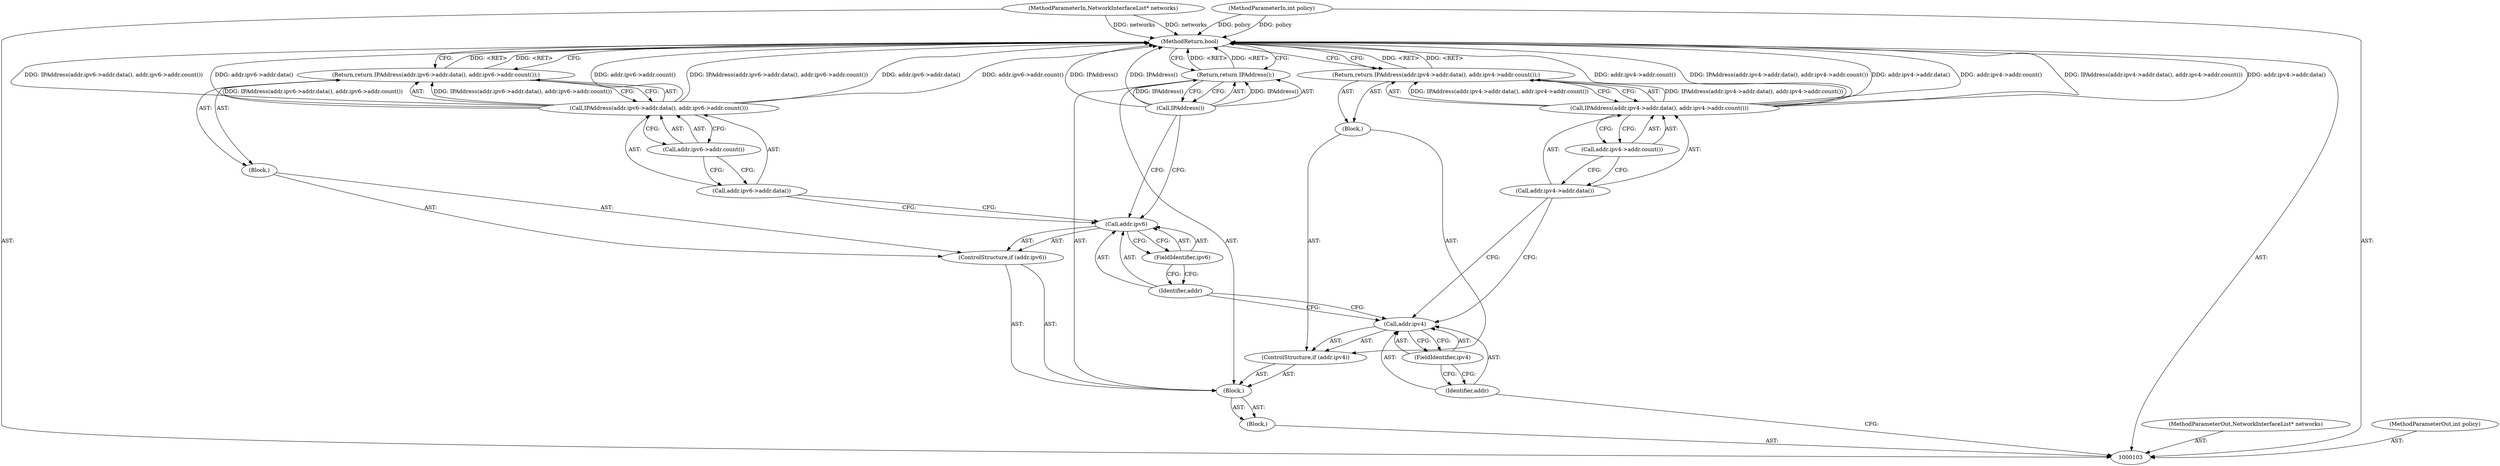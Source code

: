 digraph "0_Chrome_f7b2214a08547e0d28b1a2fef3c19ee0f9febd19" {
"1000128" [label="(MethodReturn,bool)"];
"1000104" [label="(MethodParameterIn,NetworkInterfaceList* networks)"];
"1000155" [label="(MethodParameterOut,NetworkInterfaceList* networks)"];
"1000105" [label="(MethodParameterIn,int policy)"];
"1000156" [label="(MethodParameterOut,int policy)"];
"1000106" [label="(Block,)"];
"1000107" [label="(Block,)"];
"1000111" [label="(FieldIdentifier,ipv4)"];
"1000112" [label="(Block,)"];
"1000108" [label="(ControlStructure,if (addr.ipv4))"];
"1000109" [label="(Call,addr.ipv4)"];
"1000110" [label="(Identifier,addr)"];
"1000114" [label="(Call,IPAddress(addr.ipv4->addr.data(), addr.ipv4->addr.count()))"];
"1000115" [label="(Call,addr.ipv4->addr.data())"];
"1000113" [label="(Return,return IPAddress(addr.ipv4->addr.data(), addr.ipv4->addr.count());)"];
"1000116" [label="(Call,addr.ipv4->addr.count())"];
"1000120" [label="(FieldIdentifier,ipv6)"];
"1000121" [label="(Block,)"];
"1000117" [label="(ControlStructure,if (addr.ipv6))"];
"1000118" [label="(Call,addr.ipv6)"];
"1000119" [label="(Identifier,addr)"];
"1000123" [label="(Call,IPAddress(addr.ipv6->addr.data(), addr.ipv6->addr.count()))"];
"1000124" [label="(Call,addr.ipv6->addr.data())"];
"1000122" [label="(Return,return IPAddress(addr.ipv6->addr.data(), addr.ipv6->addr.count());)"];
"1000125" [label="(Call,addr.ipv6->addr.count())"];
"1000126" [label="(Return,return IPAddress();)"];
"1000127" [label="(Call,IPAddress())"];
"1000128" -> "1000103"  [label="AST: "];
"1000128" -> "1000113"  [label="CFG: "];
"1000128" -> "1000122"  [label="CFG: "];
"1000128" -> "1000126"  [label="CFG: "];
"1000122" -> "1000128"  [label="DDG: <RET>"];
"1000123" -> "1000128"  [label="DDG: addr.ipv6->addr.count()"];
"1000123" -> "1000128"  [label="DDG: IPAddress(addr.ipv6->addr.data(), addr.ipv6->addr.count())"];
"1000123" -> "1000128"  [label="DDG: addr.ipv6->addr.data()"];
"1000104" -> "1000128"  [label="DDG: networks"];
"1000105" -> "1000128"  [label="DDG: policy"];
"1000114" -> "1000128"  [label="DDG: IPAddress(addr.ipv4->addr.data(), addr.ipv4->addr.count())"];
"1000114" -> "1000128"  [label="DDG: addr.ipv4->addr.data()"];
"1000114" -> "1000128"  [label="DDG: addr.ipv4->addr.count()"];
"1000127" -> "1000128"  [label="DDG: IPAddress()"];
"1000126" -> "1000128"  [label="DDG: <RET>"];
"1000113" -> "1000128"  [label="DDG: <RET>"];
"1000104" -> "1000103"  [label="AST: "];
"1000104" -> "1000128"  [label="DDG: networks"];
"1000155" -> "1000103"  [label="AST: "];
"1000105" -> "1000103"  [label="AST: "];
"1000105" -> "1000128"  [label="DDG: policy"];
"1000156" -> "1000103"  [label="AST: "];
"1000106" -> "1000103"  [label="AST: "];
"1000107" -> "1000106"  [label="AST: "];
"1000107" -> "1000106"  [label="AST: "];
"1000108" -> "1000107"  [label="AST: "];
"1000117" -> "1000107"  [label="AST: "];
"1000126" -> "1000107"  [label="AST: "];
"1000111" -> "1000109"  [label="AST: "];
"1000111" -> "1000110"  [label="CFG: "];
"1000109" -> "1000111"  [label="CFG: "];
"1000112" -> "1000108"  [label="AST: "];
"1000113" -> "1000112"  [label="AST: "];
"1000108" -> "1000107"  [label="AST: "];
"1000109" -> "1000108"  [label="AST: "];
"1000112" -> "1000108"  [label="AST: "];
"1000109" -> "1000108"  [label="AST: "];
"1000109" -> "1000111"  [label="CFG: "];
"1000110" -> "1000109"  [label="AST: "];
"1000111" -> "1000109"  [label="AST: "];
"1000115" -> "1000109"  [label="CFG: "];
"1000119" -> "1000109"  [label="CFG: "];
"1000110" -> "1000109"  [label="AST: "];
"1000110" -> "1000103"  [label="CFG: "];
"1000111" -> "1000110"  [label="CFG: "];
"1000114" -> "1000113"  [label="AST: "];
"1000114" -> "1000116"  [label="CFG: "];
"1000115" -> "1000114"  [label="AST: "];
"1000116" -> "1000114"  [label="AST: "];
"1000113" -> "1000114"  [label="CFG: "];
"1000114" -> "1000128"  [label="DDG: IPAddress(addr.ipv4->addr.data(), addr.ipv4->addr.count())"];
"1000114" -> "1000128"  [label="DDG: addr.ipv4->addr.data()"];
"1000114" -> "1000128"  [label="DDG: addr.ipv4->addr.count()"];
"1000114" -> "1000113"  [label="DDG: IPAddress(addr.ipv4->addr.data(), addr.ipv4->addr.count())"];
"1000115" -> "1000114"  [label="AST: "];
"1000115" -> "1000109"  [label="CFG: "];
"1000116" -> "1000115"  [label="CFG: "];
"1000113" -> "1000112"  [label="AST: "];
"1000113" -> "1000114"  [label="CFG: "];
"1000114" -> "1000113"  [label="AST: "];
"1000128" -> "1000113"  [label="CFG: "];
"1000113" -> "1000128"  [label="DDG: <RET>"];
"1000114" -> "1000113"  [label="DDG: IPAddress(addr.ipv4->addr.data(), addr.ipv4->addr.count())"];
"1000116" -> "1000114"  [label="AST: "];
"1000116" -> "1000115"  [label="CFG: "];
"1000114" -> "1000116"  [label="CFG: "];
"1000120" -> "1000118"  [label="AST: "];
"1000120" -> "1000119"  [label="CFG: "];
"1000118" -> "1000120"  [label="CFG: "];
"1000121" -> "1000117"  [label="AST: "];
"1000122" -> "1000121"  [label="AST: "];
"1000117" -> "1000107"  [label="AST: "];
"1000118" -> "1000117"  [label="AST: "];
"1000121" -> "1000117"  [label="AST: "];
"1000118" -> "1000117"  [label="AST: "];
"1000118" -> "1000120"  [label="CFG: "];
"1000119" -> "1000118"  [label="AST: "];
"1000120" -> "1000118"  [label="AST: "];
"1000124" -> "1000118"  [label="CFG: "];
"1000127" -> "1000118"  [label="CFG: "];
"1000119" -> "1000118"  [label="AST: "];
"1000119" -> "1000109"  [label="CFG: "];
"1000120" -> "1000119"  [label="CFG: "];
"1000123" -> "1000122"  [label="AST: "];
"1000123" -> "1000125"  [label="CFG: "];
"1000124" -> "1000123"  [label="AST: "];
"1000125" -> "1000123"  [label="AST: "];
"1000122" -> "1000123"  [label="CFG: "];
"1000123" -> "1000128"  [label="DDG: addr.ipv6->addr.count()"];
"1000123" -> "1000128"  [label="DDG: IPAddress(addr.ipv6->addr.data(), addr.ipv6->addr.count())"];
"1000123" -> "1000128"  [label="DDG: addr.ipv6->addr.data()"];
"1000123" -> "1000122"  [label="DDG: IPAddress(addr.ipv6->addr.data(), addr.ipv6->addr.count())"];
"1000124" -> "1000123"  [label="AST: "];
"1000124" -> "1000118"  [label="CFG: "];
"1000125" -> "1000124"  [label="CFG: "];
"1000122" -> "1000121"  [label="AST: "];
"1000122" -> "1000123"  [label="CFG: "];
"1000123" -> "1000122"  [label="AST: "];
"1000128" -> "1000122"  [label="CFG: "];
"1000122" -> "1000128"  [label="DDG: <RET>"];
"1000123" -> "1000122"  [label="DDG: IPAddress(addr.ipv6->addr.data(), addr.ipv6->addr.count())"];
"1000125" -> "1000123"  [label="AST: "];
"1000125" -> "1000124"  [label="CFG: "];
"1000123" -> "1000125"  [label="CFG: "];
"1000126" -> "1000107"  [label="AST: "];
"1000126" -> "1000127"  [label="CFG: "];
"1000127" -> "1000126"  [label="AST: "];
"1000128" -> "1000126"  [label="CFG: "];
"1000126" -> "1000128"  [label="DDG: <RET>"];
"1000127" -> "1000126"  [label="DDG: IPAddress()"];
"1000127" -> "1000126"  [label="AST: "];
"1000127" -> "1000118"  [label="CFG: "];
"1000126" -> "1000127"  [label="CFG: "];
"1000127" -> "1000128"  [label="DDG: IPAddress()"];
"1000127" -> "1000126"  [label="DDG: IPAddress()"];
}
